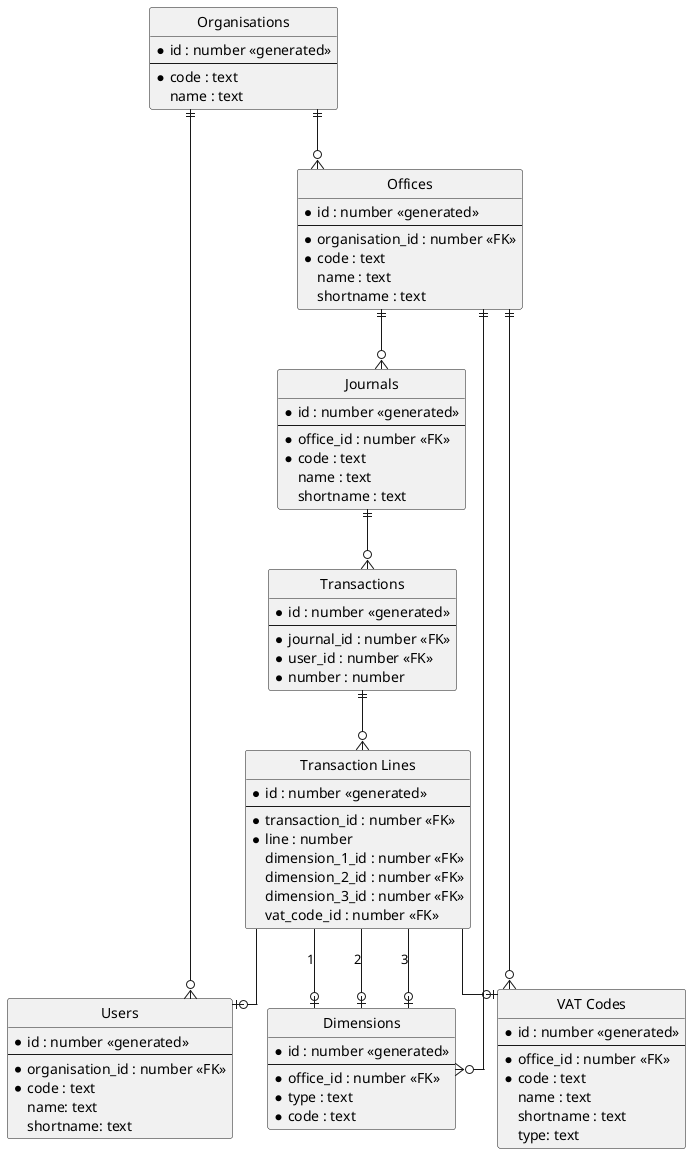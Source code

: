 @startuml

' hide the spot
hide circle

' avoid problems with angled crows feet
skinparam linetype ortho

entity "Organisations" as organisation {
  *id : number <<generated>>
  --
  *code : text
  name : text
}

entity "Users" as user {
  *id : number <<generated>>
  --
  *organisation_id : number <<FK>>
  *code : text
  name: text
  shortname: text
}

entity "Offices" as office {
  *id : number <<generated>>
  --
  *organisation_id : number <<FK>>
  *code : text
  name : text
  shortname : text
}

entity "Journals" as journal {
  *id : number <<generated>>
  --
  *office_id : number <<FK>>
  *code : text
  name : text
  shortname : text
}

entity "Dimensions" as dimension {
  *id : number <<generated>>
  --
  *office_id : number <<FK>>
  *type : text
  *code : text
}

entity "Transactions" as transaction {
  *id : number <<generated>>
  --
  *journal_id : number <<FK>>
  *user_id : number <<FK>>
  *number : number
}

entity "Transaction Lines" as transaction_line {
  *id : number <<generated>>
  --
  *transaction_id : number <<FK>>
  *line : number
  dimension_1_id : number <<FK>>
  dimension_2_id : number <<FK>>
  dimension_3_id : number <<FK>>
  vat_code_id : number <<FK>>
}

entity "VAT Codes" as vat_code {
  *id : number <<generated>>
  --
  *office_id : number <<FK>>
  *code : text
  name : text
  shortname : text
  type: text
}

organisation ||--o{ user
organisation ||--o{ office
office ||--o{ journal
office ||--o{ dimension
office ||--o{ vat_code
journal ||--o{ transaction
transaction ||--o{ transaction_line
transaction_line --o| user
transaction_line --o| dimension : "1"
transaction_line --o| dimension : "2"
transaction_line --o| dimension : "3"
transaction_line --o| vat_code

@enduml
